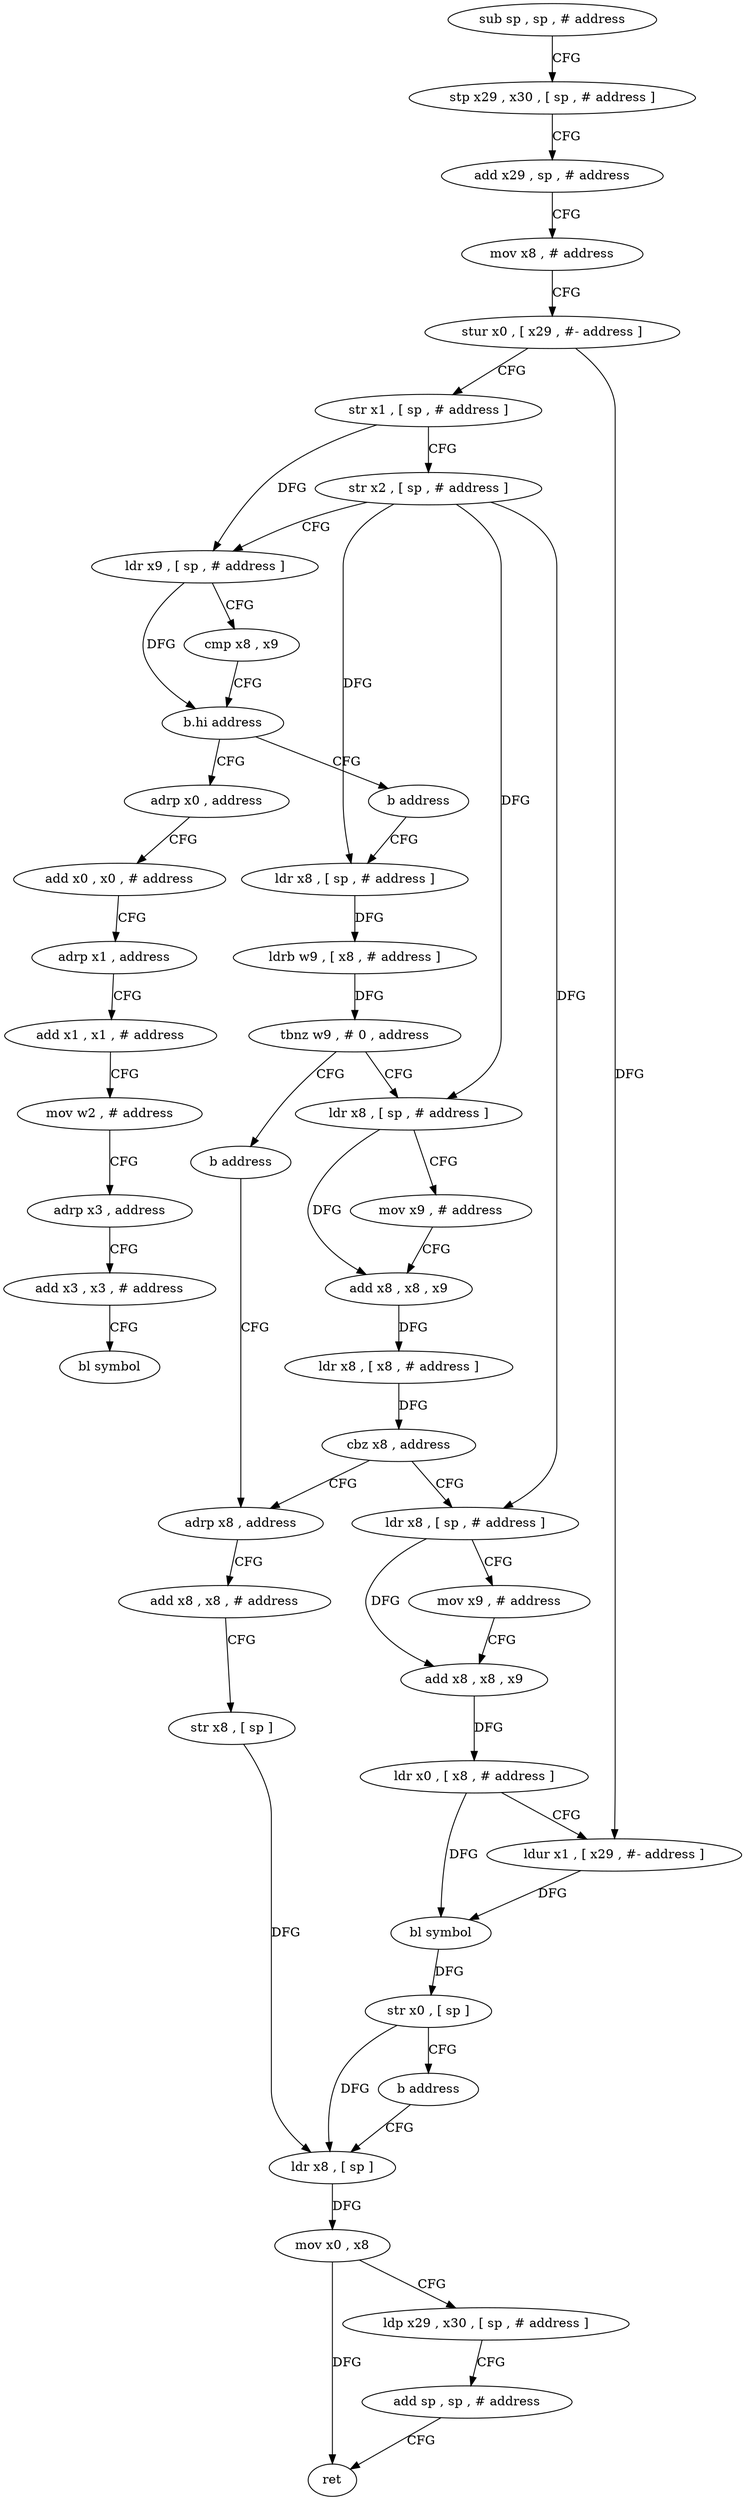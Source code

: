 digraph "func" {
"4247516" [label = "sub sp , sp , # address" ]
"4247520" [label = "stp x29 , x30 , [ sp , # address ]" ]
"4247524" [label = "add x29 , sp , # address" ]
"4247528" [label = "mov x8 , # address" ]
"4247532" [label = "stur x0 , [ x29 , #- address ]" ]
"4247536" [label = "str x1 , [ sp , # address ]" ]
"4247540" [label = "str x2 , [ sp , # address ]" ]
"4247544" [label = "ldr x9 , [ sp , # address ]" ]
"4247548" [label = "cmp x8 , x9" ]
"4247552" [label = "b.hi address" ]
"4247560" [label = "adrp x0 , address" ]
"4247556" [label = "b address" ]
"4247564" [label = "add x0 , x0 , # address" ]
"4247568" [label = "adrp x1 , address" ]
"4247572" [label = "add x1 , x1 , # address" ]
"4247576" [label = "mov w2 , # address" ]
"4247580" [label = "adrp x3 , address" ]
"4247584" [label = "add x3 , x3 , # address" ]
"4247588" [label = "bl symbol" ]
"4247592" [label = "ldr x8 , [ sp , # address ]" ]
"4247596" [label = "ldrb w9 , [ x8 , # address ]" ]
"4247600" [label = "tbnz w9 , # 0 , address" ]
"4247608" [label = "ldr x8 , [ sp , # address ]" ]
"4247604" [label = "b address" ]
"4247612" [label = "mov x9 , # address" ]
"4247616" [label = "add x8 , x8 , x9" ]
"4247620" [label = "ldr x8 , [ x8 , # address ]" ]
"4247624" [label = "cbz x8 , address" ]
"4247660" [label = "adrp x8 , address" ]
"4247628" [label = "ldr x8 , [ sp , # address ]" ]
"4247664" [label = "add x8 , x8 , # address" ]
"4247668" [label = "str x8 , [ sp ]" ]
"4247672" [label = "ldr x8 , [ sp ]" ]
"4247632" [label = "mov x9 , # address" ]
"4247636" [label = "add x8 , x8 , x9" ]
"4247640" [label = "ldr x0 , [ x8 , # address ]" ]
"4247644" [label = "ldur x1 , [ x29 , #- address ]" ]
"4247648" [label = "bl symbol" ]
"4247652" [label = "str x0 , [ sp ]" ]
"4247656" [label = "b address" ]
"4247676" [label = "mov x0 , x8" ]
"4247680" [label = "ldp x29 , x30 , [ sp , # address ]" ]
"4247684" [label = "add sp , sp , # address" ]
"4247688" [label = "ret" ]
"4247516" -> "4247520" [ label = "CFG" ]
"4247520" -> "4247524" [ label = "CFG" ]
"4247524" -> "4247528" [ label = "CFG" ]
"4247528" -> "4247532" [ label = "CFG" ]
"4247532" -> "4247536" [ label = "CFG" ]
"4247532" -> "4247644" [ label = "DFG" ]
"4247536" -> "4247540" [ label = "CFG" ]
"4247536" -> "4247544" [ label = "DFG" ]
"4247540" -> "4247544" [ label = "CFG" ]
"4247540" -> "4247592" [ label = "DFG" ]
"4247540" -> "4247608" [ label = "DFG" ]
"4247540" -> "4247628" [ label = "DFG" ]
"4247544" -> "4247548" [ label = "CFG" ]
"4247544" -> "4247552" [ label = "DFG" ]
"4247548" -> "4247552" [ label = "CFG" ]
"4247552" -> "4247560" [ label = "CFG" ]
"4247552" -> "4247556" [ label = "CFG" ]
"4247560" -> "4247564" [ label = "CFG" ]
"4247556" -> "4247592" [ label = "CFG" ]
"4247564" -> "4247568" [ label = "CFG" ]
"4247568" -> "4247572" [ label = "CFG" ]
"4247572" -> "4247576" [ label = "CFG" ]
"4247576" -> "4247580" [ label = "CFG" ]
"4247580" -> "4247584" [ label = "CFG" ]
"4247584" -> "4247588" [ label = "CFG" ]
"4247592" -> "4247596" [ label = "DFG" ]
"4247596" -> "4247600" [ label = "DFG" ]
"4247600" -> "4247608" [ label = "CFG" ]
"4247600" -> "4247604" [ label = "CFG" ]
"4247608" -> "4247612" [ label = "CFG" ]
"4247608" -> "4247616" [ label = "DFG" ]
"4247604" -> "4247660" [ label = "CFG" ]
"4247612" -> "4247616" [ label = "CFG" ]
"4247616" -> "4247620" [ label = "DFG" ]
"4247620" -> "4247624" [ label = "DFG" ]
"4247624" -> "4247660" [ label = "CFG" ]
"4247624" -> "4247628" [ label = "CFG" ]
"4247660" -> "4247664" [ label = "CFG" ]
"4247628" -> "4247632" [ label = "CFG" ]
"4247628" -> "4247636" [ label = "DFG" ]
"4247664" -> "4247668" [ label = "CFG" ]
"4247668" -> "4247672" [ label = "DFG" ]
"4247672" -> "4247676" [ label = "DFG" ]
"4247632" -> "4247636" [ label = "CFG" ]
"4247636" -> "4247640" [ label = "DFG" ]
"4247640" -> "4247644" [ label = "CFG" ]
"4247640" -> "4247648" [ label = "DFG" ]
"4247644" -> "4247648" [ label = "DFG" ]
"4247648" -> "4247652" [ label = "DFG" ]
"4247652" -> "4247656" [ label = "CFG" ]
"4247652" -> "4247672" [ label = "DFG" ]
"4247656" -> "4247672" [ label = "CFG" ]
"4247676" -> "4247680" [ label = "CFG" ]
"4247676" -> "4247688" [ label = "DFG" ]
"4247680" -> "4247684" [ label = "CFG" ]
"4247684" -> "4247688" [ label = "CFG" ]
}
